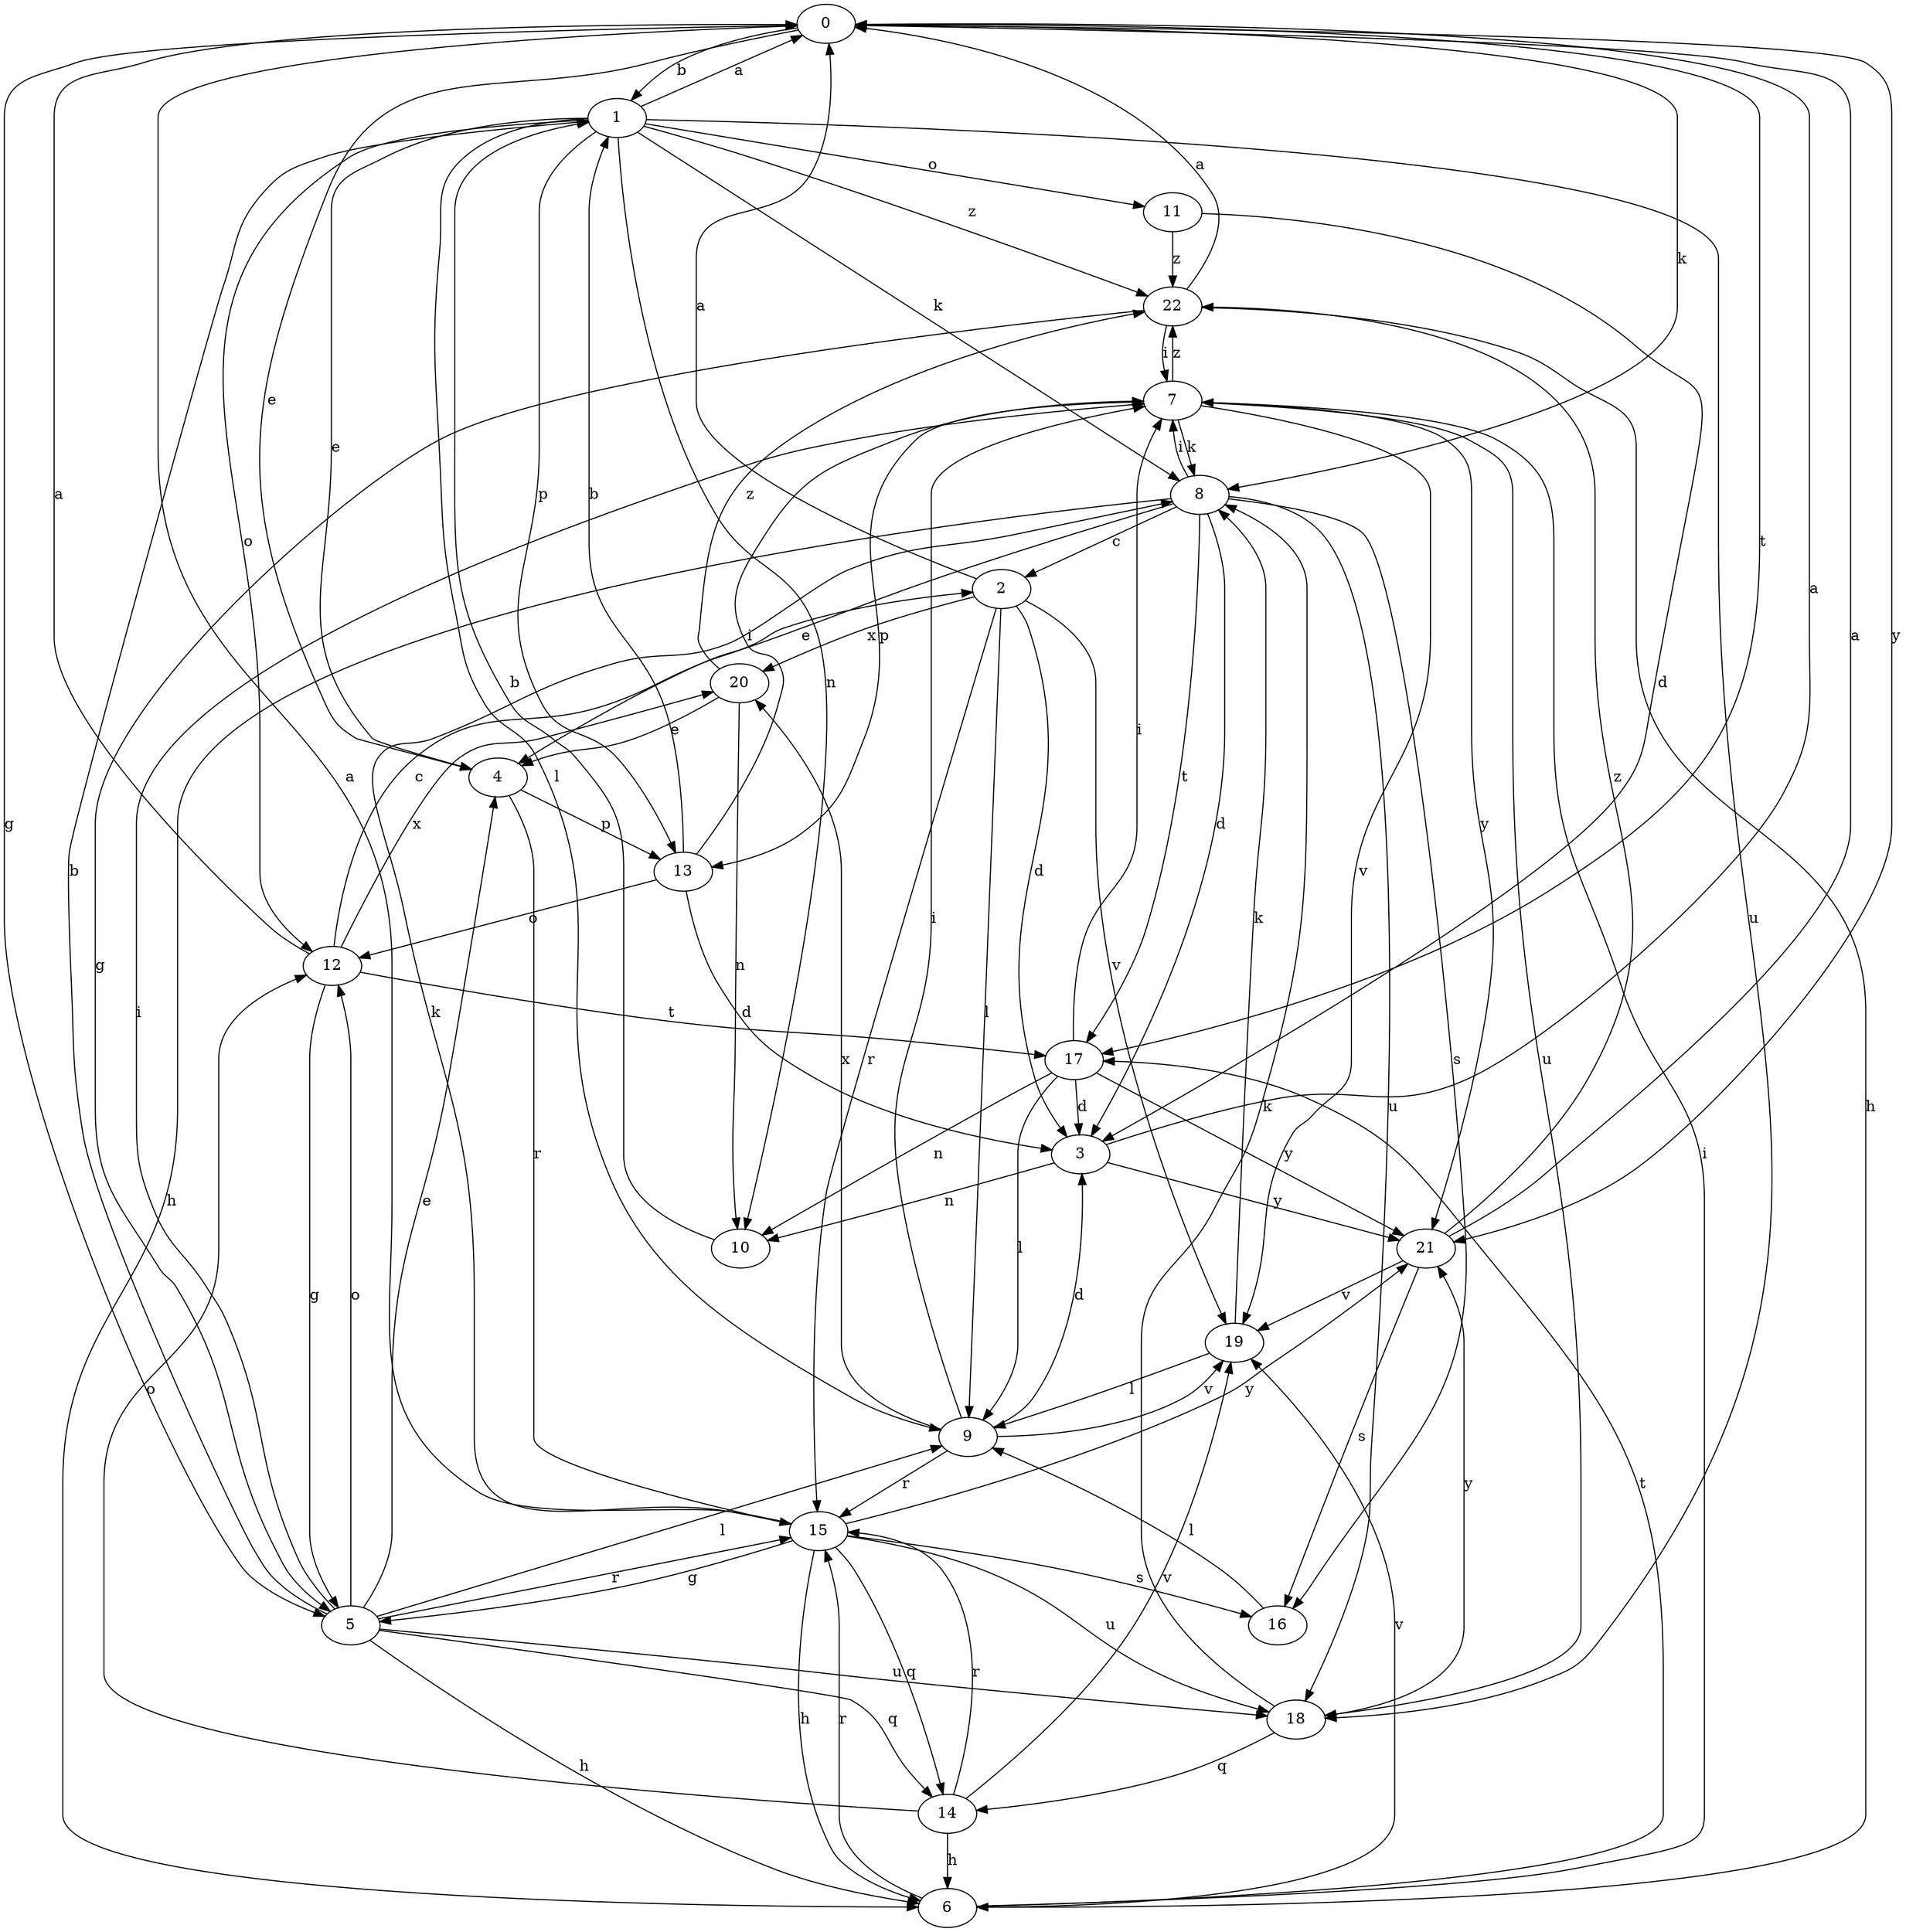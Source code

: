 strict digraph  {
0;
1;
2;
3;
4;
5;
6;
7;
8;
9;
10;
11;
12;
13;
14;
15;
16;
17;
18;
19;
20;
21;
22;
0 -> 1  [label=b];
0 -> 4  [label=e];
0 -> 5  [label=g];
0 -> 8  [label=k];
0 -> 17  [label=t];
0 -> 21  [label=y];
1 -> 0  [label=a];
1 -> 4  [label=e];
1 -> 8  [label=k];
1 -> 9  [label=l];
1 -> 10  [label=n];
1 -> 11  [label=o];
1 -> 12  [label=o];
1 -> 13  [label=p];
1 -> 18  [label=u];
1 -> 22  [label=z];
2 -> 0  [label=a];
2 -> 3  [label=d];
2 -> 9  [label=l];
2 -> 15  [label=r];
2 -> 19  [label=v];
2 -> 20  [label=x];
3 -> 0  [label=a];
3 -> 10  [label=n];
3 -> 21  [label=y];
4 -> 13  [label=p];
4 -> 15  [label=r];
5 -> 1  [label=b];
5 -> 4  [label=e];
5 -> 6  [label=h];
5 -> 7  [label=i];
5 -> 9  [label=l];
5 -> 12  [label=o];
5 -> 14  [label=q];
5 -> 15  [label=r];
5 -> 18  [label=u];
6 -> 7  [label=i];
6 -> 15  [label=r];
6 -> 17  [label=t];
6 -> 19  [label=v];
7 -> 8  [label=k];
7 -> 13  [label=p];
7 -> 18  [label=u];
7 -> 19  [label=v];
7 -> 21  [label=y];
7 -> 22  [label=z];
8 -> 2  [label=c];
8 -> 3  [label=d];
8 -> 4  [label=e];
8 -> 6  [label=h];
8 -> 7  [label=i];
8 -> 16  [label=s];
8 -> 17  [label=t];
8 -> 18  [label=u];
9 -> 3  [label=d];
9 -> 7  [label=i];
9 -> 15  [label=r];
9 -> 19  [label=v];
9 -> 20  [label=x];
10 -> 1  [label=b];
11 -> 3  [label=d];
11 -> 22  [label=z];
12 -> 0  [label=a];
12 -> 2  [label=c];
12 -> 5  [label=g];
12 -> 17  [label=t];
12 -> 20  [label=x];
13 -> 1  [label=b];
13 -> 3  [label=d];
13 -> 7  [label=i];
13 -> 12  [label=o];
14 -> 6  [label=h];
14 -> 12  [label=o];
14 -> 15  [label=r];
14 -> 19  [label=v];
15 -> 0  [label=a];
15 -> 5  [label=g];
15 -> 6  [label=h];
15 -> 8  [label=k];
15 -> 14  [label=q];
15 -> 16  [label=s];
15 -> 18  [label=u];
15 -> 21  [label=y];
16 -> 9  [label=l];
17 -> 3  [label=d];
17 -> 7  [label=i];
17 -> 9  [label=l];
17 -> 10  [label=n];
17 -> 21  [label=y];
18 -> 8  [label=k];
18 -> 14  [label=q];
18 -> 21  [label=y];
19 -> 8  [label=k];
19 -> 9  [label=l];
20 -> 4  [label=e];
20 -> 10  [label=n];
20 -> 22  [label=z];
21 -> 0  [label=a];
21 -> 16  [label=s];
21 -> 19  [label=v];
21 -> 22  [label=z];
22 -> 0  [label=a];
22 -> 5  [label=g];
22 -> 6  [label=h];
22 -> 7  [label=i];
}
